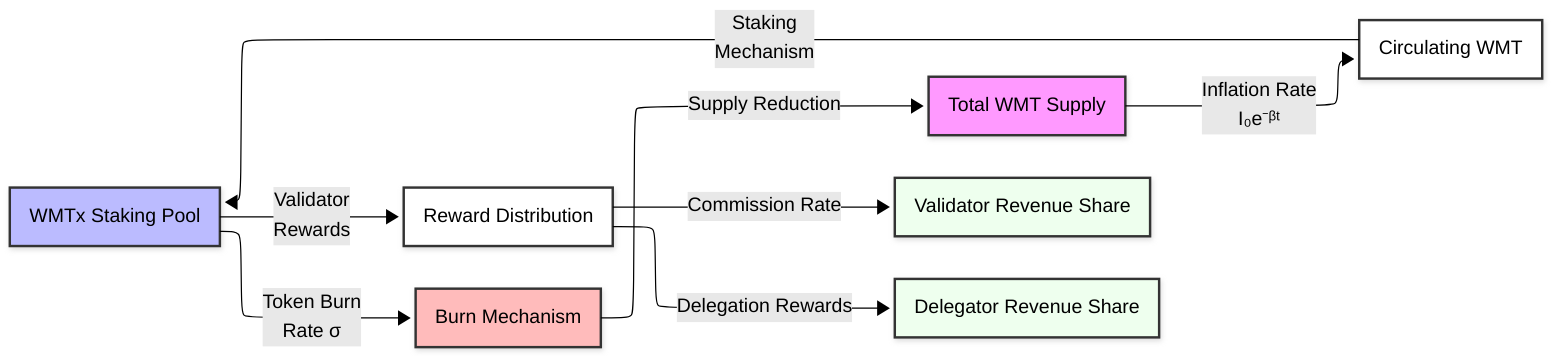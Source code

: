 ---
config:
  theme: forest
  look: neo
  layout: elk
---
graph LR
    A[Total WMT Supply] -->|Inflation Rate<br/>I₀e⁻ᵝᵗ| B[Circulating WMT]
    B -->|Staking<br/>Mechanism| C[WMTx Staking Pool]
    C -->|Validator<br/>Rewards| D[Reward Distribution]
    D -->|Commission Rate| E[Validator Revenue Share]
    D -->|Delegation Rewards| F[Delegator Revenue Share]
    C -->|Token Burn<br/>Rate σ| G[Burn Mechanism]
    G -->|Supply Reduction| A
    
    %% Enhanced styling
    style A fill:#f9f,stroke:#333,stroke-width:2px
    style C fill:#bbf,stroke:#333,stroke-width:2px
    style G fill:#fbb,stroke:#333,stroke-width:2px
    style B fill:#fff,stroke:#333,stroke-width:2px
    style D fill:#fff,stroke:#333,stroke-width:2px
    style E fill:#efe,stroke:#333,stroke-width:2px
    style F fill:#efe,stroke:#333,stroke-width:2px